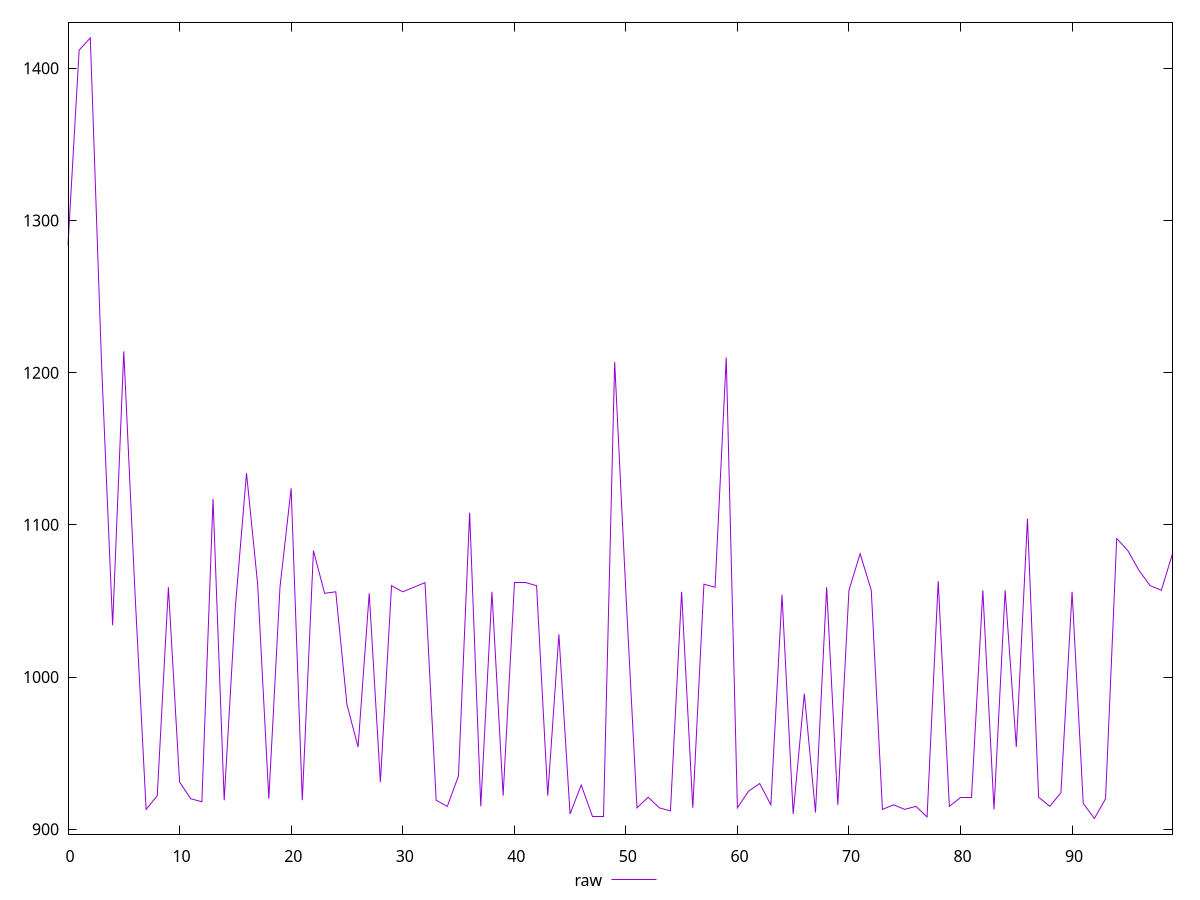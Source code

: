 reset

$raw <<EOF
0 1284
1 1412
2 1420
3 1207
4 1034
5 1214
6 1056
7 913
8 922
9 1059
10 931
11 920
12 918
13 1117
14 919
15 1046
16 1134
17 1061
18 920
19 1059
20 1124
21 919
22 1083
23 1055
24 1056
25 982
26 954
27 1055
28 931
29 1060
30 1056
31 1059
32 1062
33 919
34 915
35 935
36 1108
37 915
38 1056
39 922
40 1062
41 1062
42 1060
43 922
44 1028
45 910
46 929
47 908
48 908
49 1207
50 1056
51 914
52 921
53 914
54 912
55 1056
56 914
57 1061
58 1059
59 1210
60 914
61 925
62 930
63 916
64 1054
65 910
66 989
67 911
68 1059
69 916
70 1057
71 1081
72 1057
73 913
74 916
75 913
76 915
77 908
78 1063
79 915
80 921
81 921
82 1057
83 913
84 1057
85 954
86 1104
87 921
88 915
89 924
90 1056
91 917
92 907
93 920
94 1091
95 1083
96 1070
97 1060
98 1057
99 1081
EOF

set key outside below
set xrange [0:99]
set yrange [896.74:1430.26]
set trange [896.74:1430.26]
set terminal svg size 640, 500 enhanced background rgb 'white'
set output "report/report_00029_2021-02-24T13-36-40.390Z/uses-rel-preload/samples/agenda/raw/values.svg"

plot $raw title "raw" with line

reset
